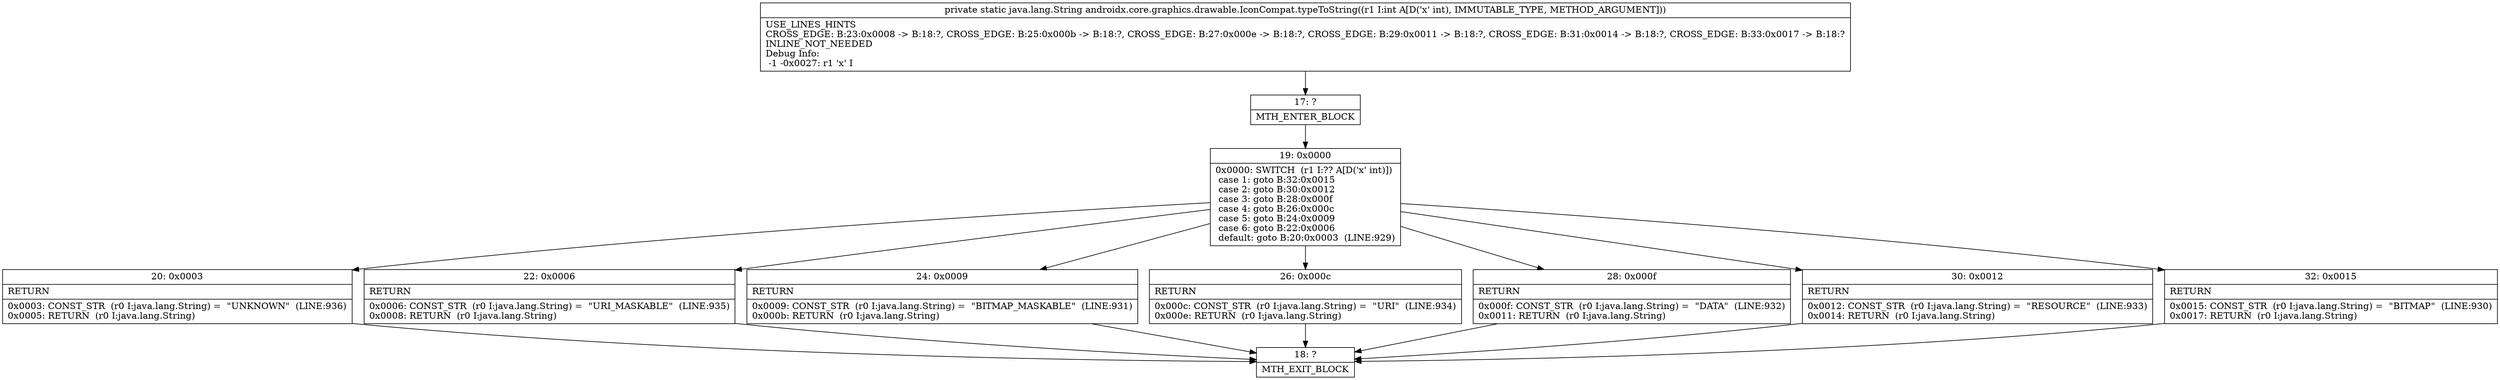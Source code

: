 digraph "CFG forandroidx.core.graphics.drawable.IconCompat.typeToString(I)Ljava\/lang\/String;" {
Node_17 [shape=record,label="{17\:\ ?|MTH_ENTER_BLOCK\l}"];
Node_19 [shape=record,label="{19\:\ 0x0000|0x0000: SWITCH  (r1 I:?? A[D('x' int)])\l case 1: goto B:32:0x0015\l case 2: goto B:30:0x0012\l case 3: goto B:28:0x000f\l case 4: goto B:26:0x000c\l case 5: goto B:24:0x0009\l case 6: goto B:22:0x0006\l default: goto B:20:0x0003  (LINE:929)\l}"];
Node_20 [shape=record,label="{20\:\ 0x0003|RETURN\l|0x0003: CONST_STR  (r0 I:java.lang.String) =  \"UNKNOWN\"  (LINE:936)\l0x0005: RETURN  (r0 I:java.lang.String) \l}"];
Node_18 [shape=record,label="{18\:\ ?|MTH_EXIT_BLOCK\l}"];
Node_22 [shape=record,label="{22\:\ 0x0006|RETURN\l|0x0006: CONST_STR  (r0 I:java.lang.String) =  \"URI_MASKABLE\"  (LINE:935)\l0x0008: RETURN  (r0 I:java.lang.String) \l}"];
Node_24 [shape=record,label="{24\:\ 0x0009|RETURN\l|0x0009: CONST_STR  (r0 I:java.lang.String) =  \"BITMAP_MASKABLE\"  (LINE:931)\l0x000b: RETURN  (r0 I:java.lang.String) \l}"];
Node_26 [shape=record,label="{26\:\ 0x000c|RETURN\l|0x000c: CONST_STR  (r0 I:java.lang.String) =  \"URI\"  (LINE:934)\l0x000e: RETURN  (r0 I:java.lang.String) \l}"];
Node_28 [shape=record,label="{28\:\ 0x000f|RETURN\l|0x000f: CONST_STR  (r0 I:java.lang.String) =  \"DATA\"  (LINE:932)\l0x0011: RETURN  (r0 I:java.lang.String) \l}"];
Node_30 [shape=record,label="{30\:\ 0x0012|RETURN\l|0x0012: CONST_STR  (r0 I:java.lang.String) =  \"RESOURCE\"  (LINE:933)\l0x0014: RETURN  (r0 I:java.lang.String) \l}"];
Node_32 [shape=record,label="{32\:\ 0x0015|RETURN\l|0x0015: CONST_STR  (r0 I:java.lang.String) =  \"BITMAP\"  (LINE:930)\l0x0017: RETURN  (r0 I:java.lang.String) \l}"];
MethodNode[shape=record,label="{private static java.lang.String androidx.core.graphics.drawable.IconCompat.typeToString((r1 I:int A[D('x' int), IMMUTABLE_TYPE, METHOD_ARGUMENT]))  | USE_LINES_HINTS\lCROSS_EDGE: B:23:0x0008 \-\> B:18:?, CROSS_EDGE: B:25:0x000b \-\> B:18:?, CROSS_EDGE: B:27:0x000e \-\> B:18:?, CROSS_EDGE: B:29:0x0011 \-\> B:18:?, CROSS_EDGE: B:31:0x0014 \-\> B:18:?, CROSS_EDGE: B:33:0x0017 \-\> B:18:?\lINLINE_NOT_NEEDED\lDebug Info:\l  \-1 \-0x0027: r1 'x' I\l}"];
MethodNode -> Node_17;Node_17 -> Node_19;
Node_19 -> Node_20;
Node_19 -> Node_22;
Node_19 -> Node_24;
Node_19 -> Node_26;
Node_19 -> Node_28;
Node_19 -> Node_30;
Node_19 -> Node_32;
Node_20 -> Node_18;
Node_22 -> Node_18;
Node_24 -> Node_18;
Node_26 -> Node_18;
Node_28 -> Node_18;
Node_30 -> Node_18;
Node_32 -> Node_18;
}

